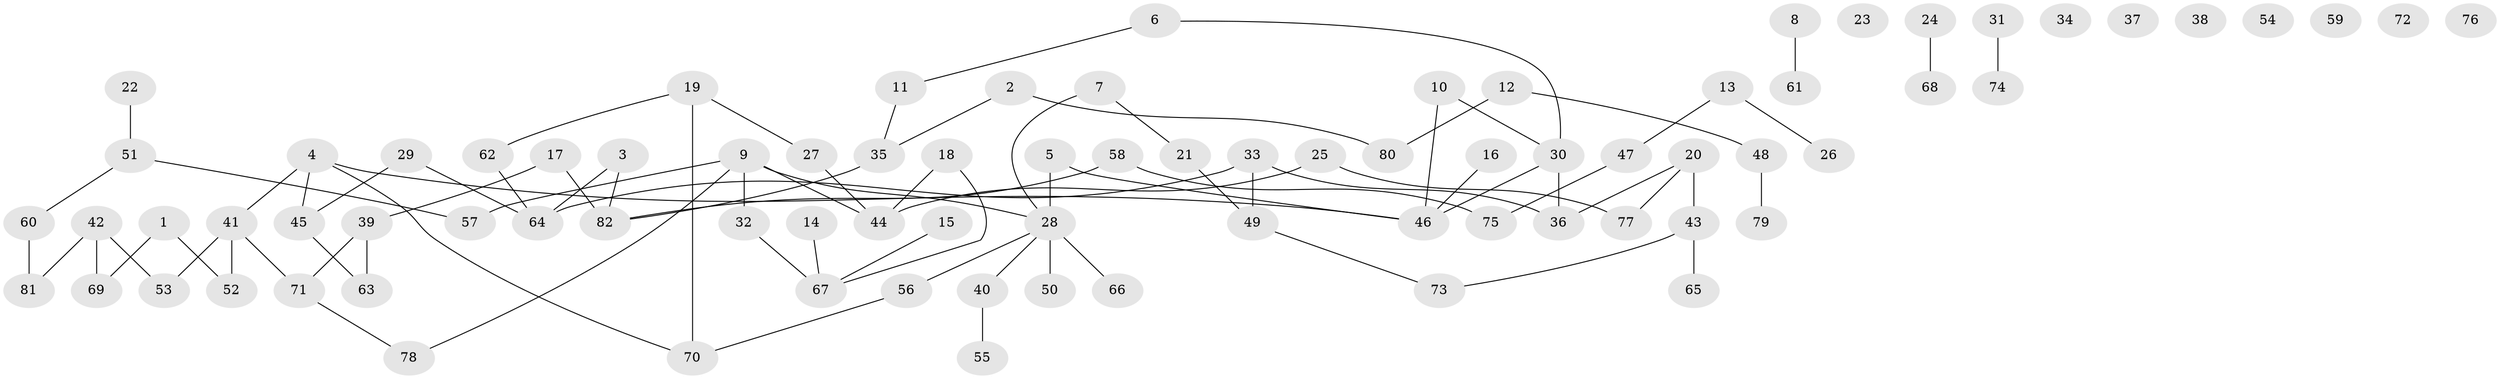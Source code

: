 // Generated by graph-tools (version 1.1) at 2025/00/03/09/25 03:00:40]
// undirected, 82 vertices, 85 edges
graph export_dot {
graph [start="1"]
  node [color=gray90,style=filled];
  1;
  2;
  3;
  4;
  5;
  6;
  7;
  8;
  9;
  10;
  11;
  12;
  13;
  14;
  15;
  16;
  17;
  18;
  19;
  20;
  21;
  22;
  23;
  24;
  25;
  26;
  27;
  28;
  29;
  30;
  31;
  32;
  33;
  34;
  35;
  36;
  37;
  38;
  39;
  40;
  41;
  42;
  43;
  44;
  45;
  46;
  47;
  48;
  49;
  50;
  51;
  52;
  53;
  54;
  55;
  56;
  57;
  58;
  59;
  60;
  61;
  62;
  63;
  64;
  65;
  66;
  67;
  68;
  69;
  70;
  71;
  72;
  73;
  74;
  75;
  76;
  77;
  78;
  79;
  80;
  81;
  82;
  1 -- 52;
  1 -- 69;
  2 -- 35;
  2 -- 80;
  3 -- 64;
  3 -- 82;
  4 -- 41;
  4 -- 45;
  4 -- 46;
  4 -- 70;
  5 -- 28;
  5 -- 46;
  6 -- 11;
  6 -- 30;
  7 -- 21;
  7 -- 28;
  8 -- 61;
  9 -- 28;
  9 -- 32;
  9 -- 44;
  9 -- 57;
  9 -- 78;
  10 -- 30;
  10 -- 46;
  11 -- 35;
  12 -- 48;
  12 -- 80;
  13 -- 26;
  13 -- 47;
  14 -- 67;
  15 -- 67;
  16 -- 46;
  17 -- 39;
  17 -- 82;
  18 -- 44;
  18 -- 67;
  19 -- 27;
  19 -- 62;
  19 -- 70;
  20 -- 36;
  20 -- 43;
  20 -- 77;
  21 -- 49;
  22 -- 51;
  24 -- 68;
  25 -- 44;
  25 -- 77;
  27 -- 44;
  28 -- 40;
  28 -- 50;
  28 -- 56;
  28 -- 66;
  29 -- 45;
  29 -- 64;
  30 -- 36;
  30 -- 46;
  31 -- 74;
  32 -- 67;
  33 -- 36;
  33 -- 49;
  33 -- 64;
  35 -- 82;
  39 -- 63;
  39 -- 71;
  40 -- 55;
  41 -- 52;
  41 -- 53;
  41 -- 71;
  42 -- 53;
  42 -- 69;
  42 -- 81;
  43 -- 65;
  43 -- 73;
  45 -- 63;
  47 -- 75;
  48 -- 79;
  49 -- 73;
  51 -- 57;
  51 -- 60;
  56 -- 70;
  58 -- 75;
  58 -- 82;
  60 -- 81;
  62 -- 64;
  71 -- 78;
}

